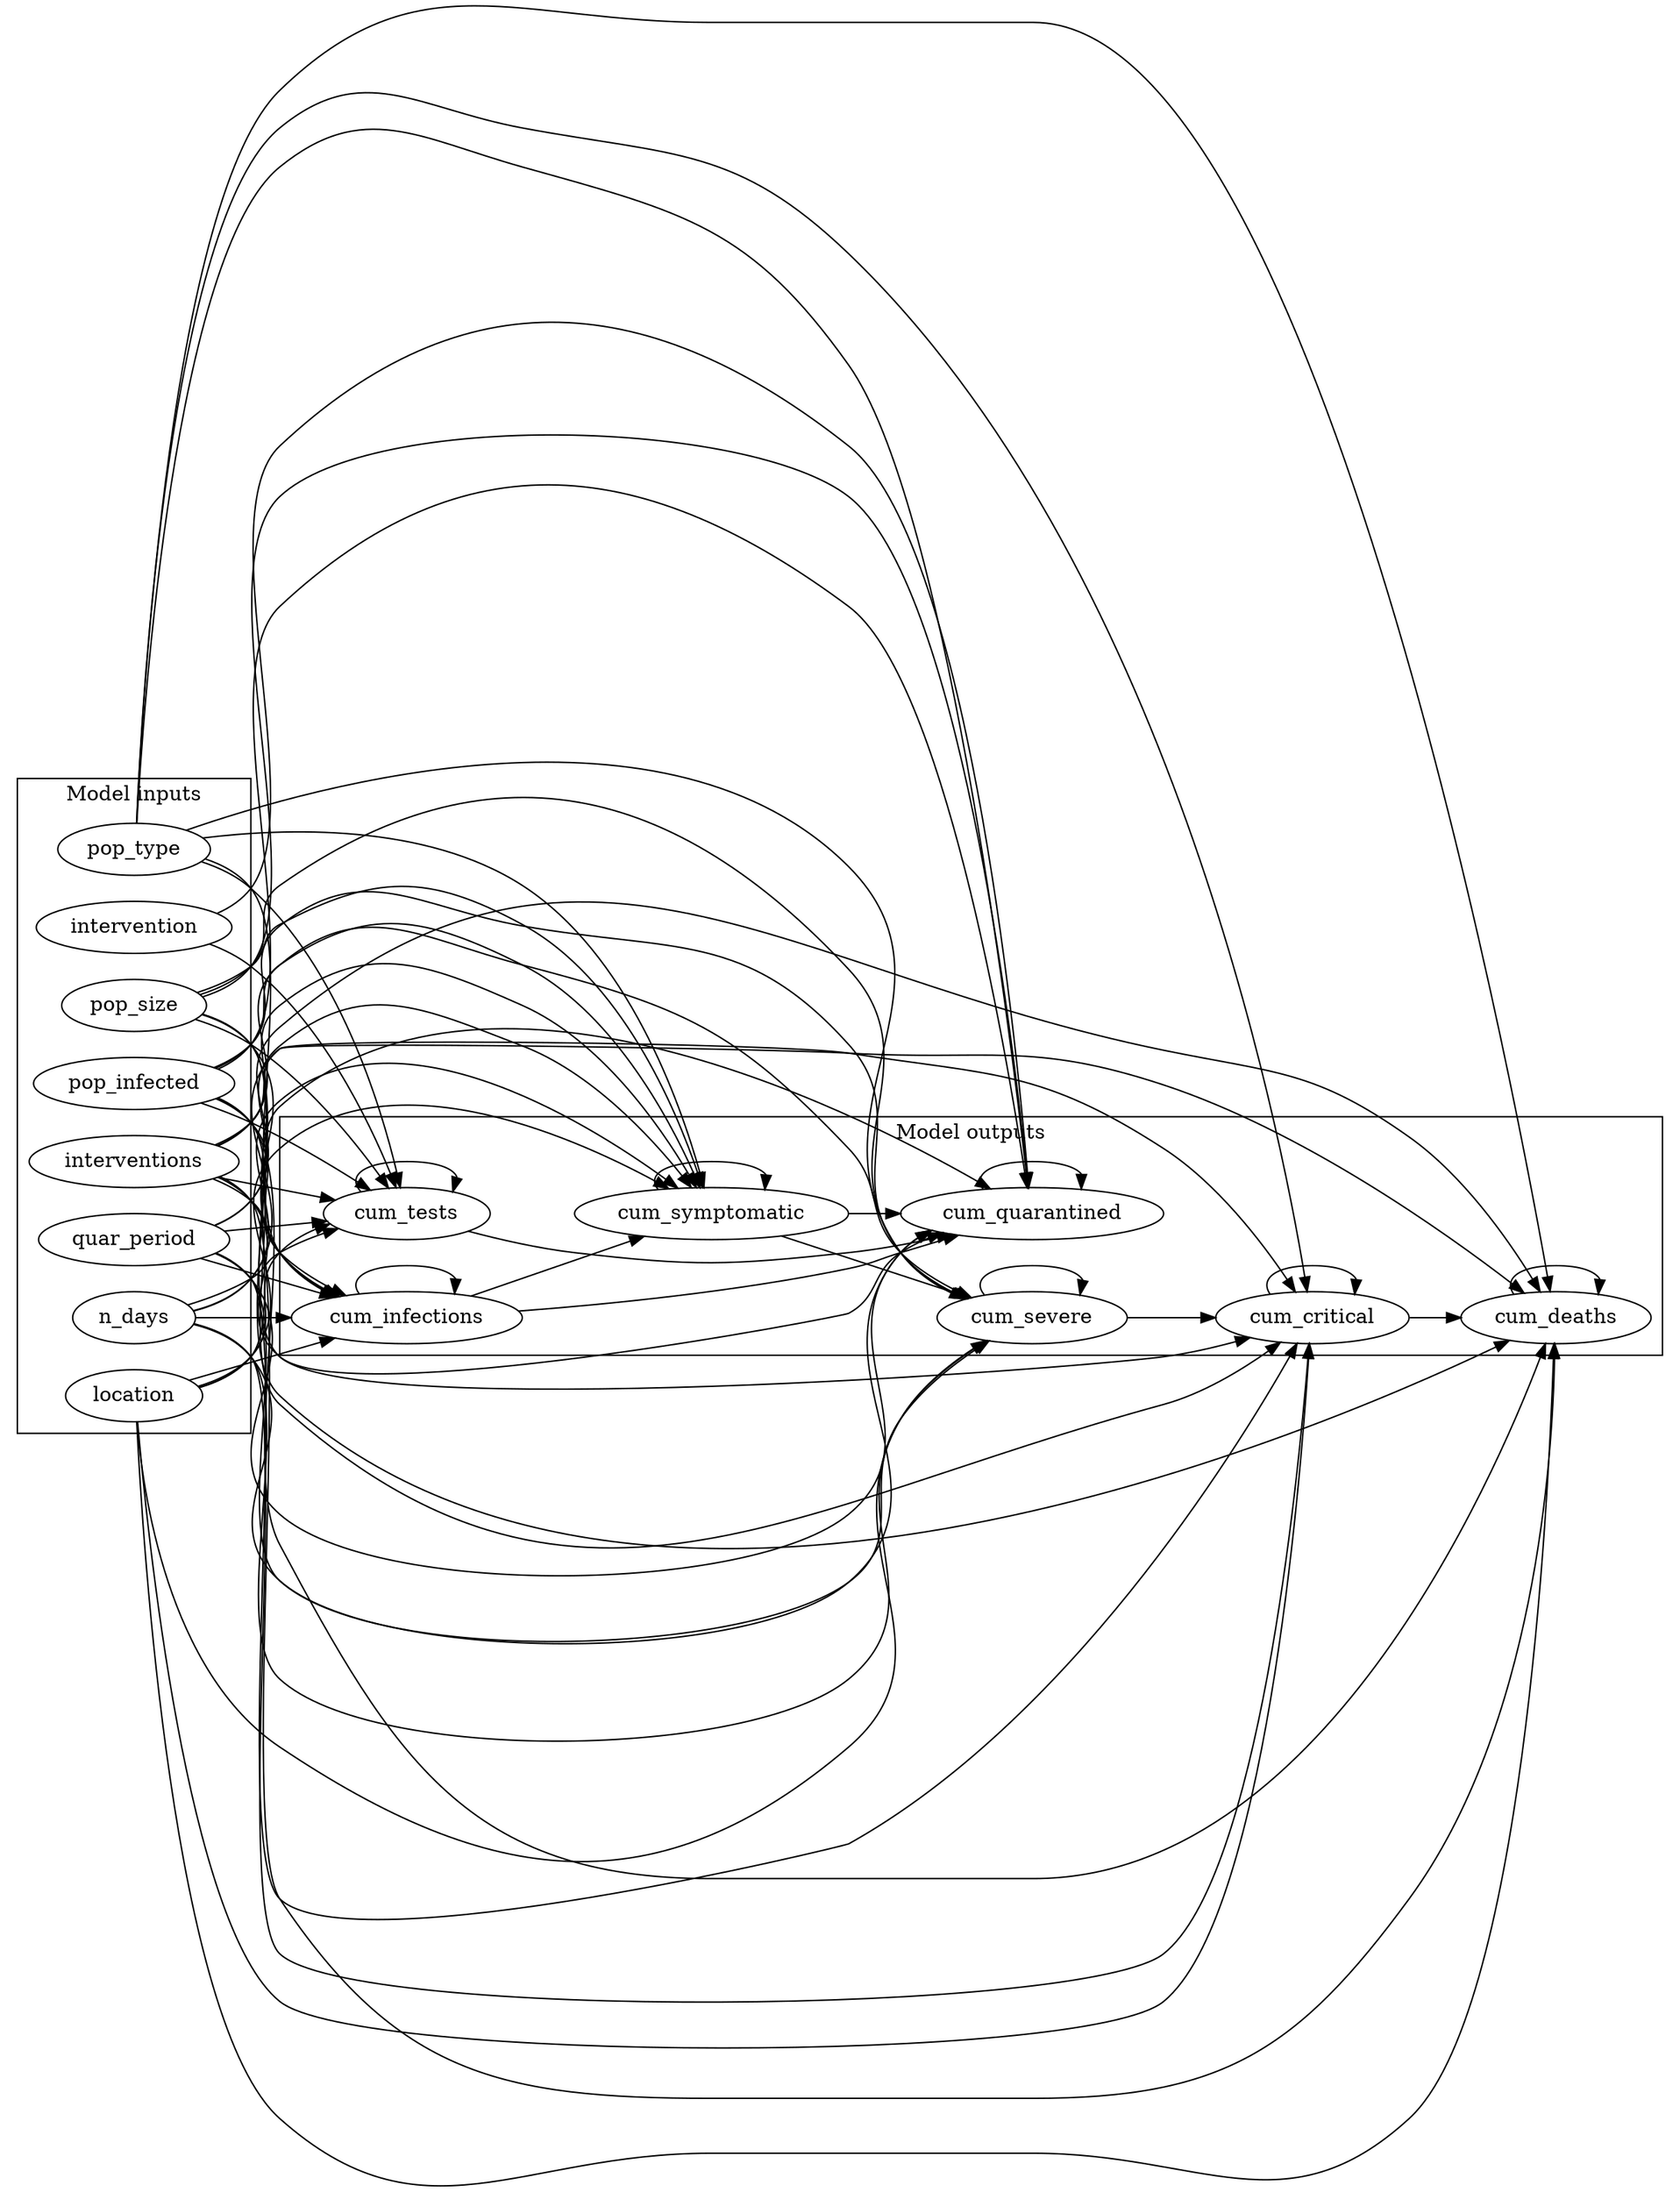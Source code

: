 digraph "" {
	graph [newrank=True,
		rankdir=LR
	];
	subgraph cluster_inputs {
		graph [label="Model inputs"];
		quar_period;
		n_days;
		pop_type;
		pop_size;
		pop_infected;
		location;
		interventions;
		intervention;
	}
	subgraph cluster_outputs {
		graph [label="Model outputs"];
		cum_tests;
		cum_quarantined;
		cum_infections;
		cum_symptomatic;
		cum_severe;
		cum_critical;
		cum_deaths;
	}
	quar_period -> cum_tests;
	quar_period -> cum_quarantined;
	quar_period -> cum_infections;
	quar_period -> cum_symptomatic;
	quar_period -> cum_severe;
	quar_period -> cum_critical;
	quar_period -> cum_deaths;
	n_days -> cum_tests;
	n_days -> cum_quarantined;
	n_days -> cum_infections;
	n_days -> cum_symptomatic;
	n_days -> cum_severe;
	n_days -> cum_critical;
	n_days -> cum_deaths;
	pop_type -> cum_tests;
	pop_type -> cum_quarantined;
	pop_type -> cum_infections;
	pop_type -> cum_symptomatic;
	pop_type -> cum_severe;
	pop_type -> cum_critical;
	pop_type -> cum_deaths;
	pop_size -> cum_tests;
	pop_size -> cum_quarantined;
	pop_size -> cum_infections;
	pop_size -> cum_symptomatic;
	pop_size -> cum_severe;
	pop_size -> cum_critical;
	pop_size -> cum_deaths;
	pop_infected -> cum_tests;
	pop_infected -> cum_quarantined;
	pop_infected -> cum_infections;
	pop_infected -> cum_symptomatic;
	pop_infected -> cum_severe;
	pop_infected -> cum_critical;
	pop_infected -> cum_deaths;
	location -> cum_tests;
	location -> cum_quarantined;
	location -> cum_infections;
	location -> cum_symptomatic;
	location -> cum_severe;
	location -> cum_critical;
	location -> cum_deaths;
	interventions -> cum_tests;
	interventions -> cum_quarantined;
	interventions -> cum_infections;
	interventions -> cum_symptomatic;
	interventions -> cum_severe;
	interventions -> cum_critical;
	interventions -> cum_deaths;
	intervention -> cum_tests;
	intervention -> cum_quarantined;
	cum_tests -> cum_tests;
	cum_tests -> cum_quarantined;
	cum_quarantined -> cum_quarantined;
	cum_infections -> cum_quarantined;
	cum_infections -> cum_infections;
	cum_infections -> cum_symptomatic;
	cum_symptomatic -> cum_quarantined;
	cum_symptomatic -> cum_symptomatic;
	cum_symptomatic -> cum_severe;
	cum_severe -> cum_severe;
	cum_severe -> cum_critical;
	cum_critical -> cum_critical;
	cum_critical -> cum_deaths;
	cum_deaths -> cum_deaths;
}
